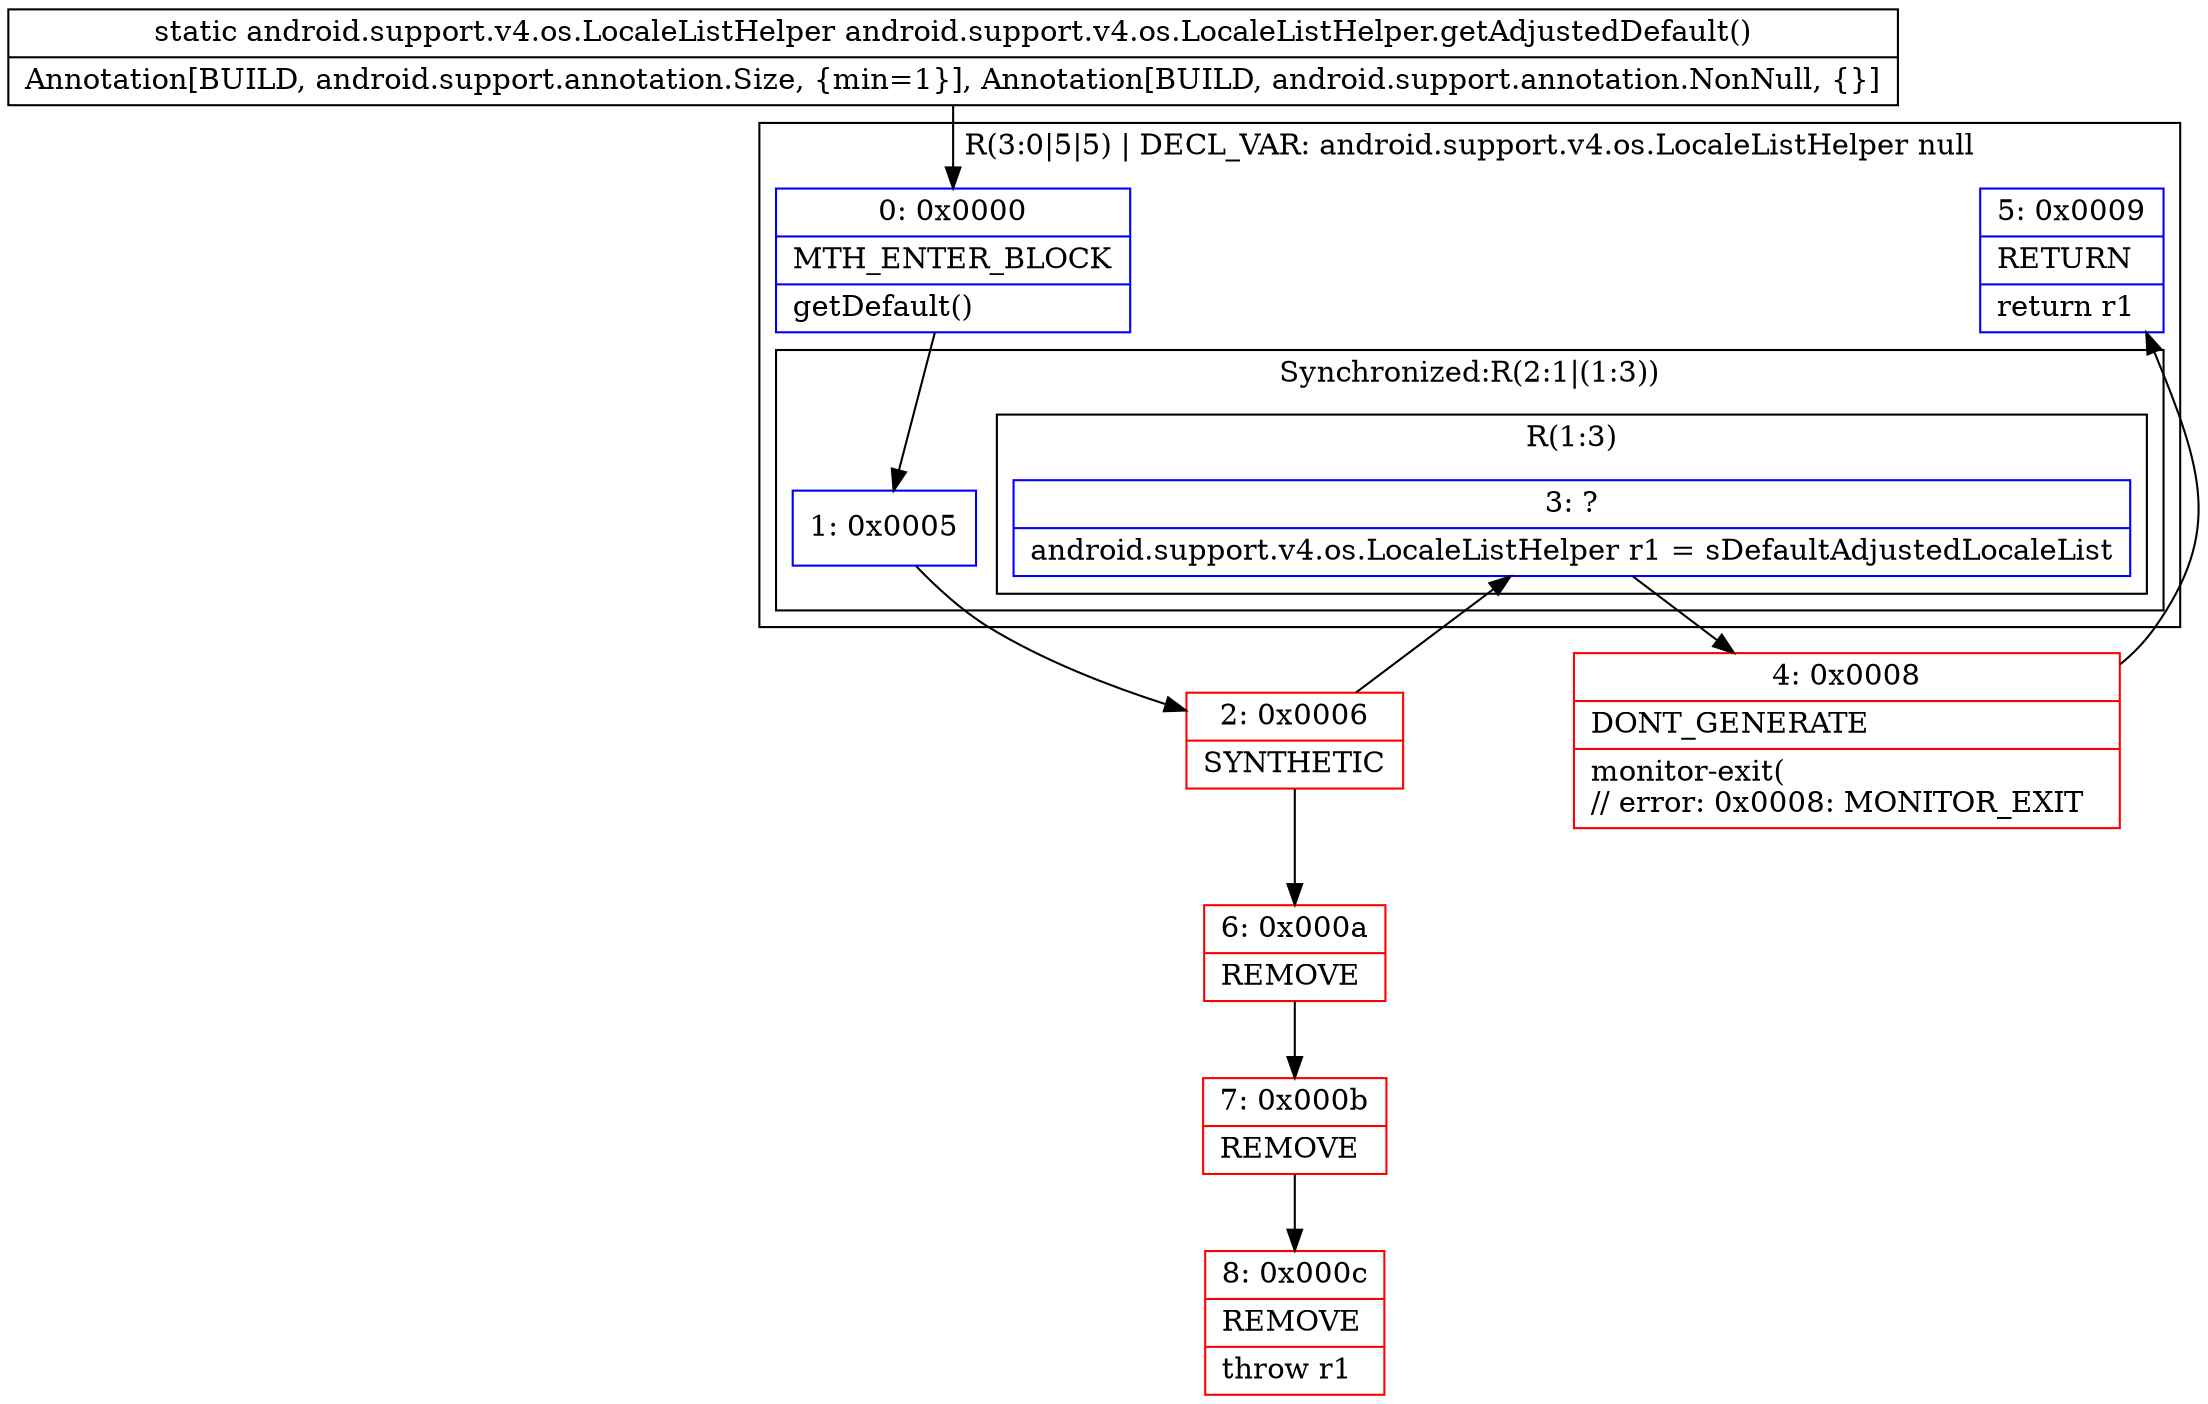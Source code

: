 digraph "CFG forandroid.support.v4.os.LocaleListHelper.getAdjustedDefault()Landroid\/support\/v4\/os\/LocaleListHelper;" {
subgraph cluster_Region_505500873 {
label = "R(3:0|5|5) | DECL_VAR: android.support.v4.os.LocaleListHelper null\l";
node [shape=record,color=blue];
Node_0 [shape=record,label="{0\:\ 0x0000|MTH_ENTER_BLOCK\l|getDefault()\l}"];
subgraph cluster_SynchronizedRegion_453284339 {
label = "Synchronized:R(2:1|(1:3))";
node [shape=record,color=blue];
Node_1 [shape=record,label="{1\:\ 0x0005}"];
subgraph cluster_Region_1202679612 {
label = "R(1:3)";
node [shape=record,color=blue];
Node_3 [shape=record,label="{3\:\ ?|android.support.v4.os.LocaleListHelper r1 = sDefaultAdjustedLocaleList\l}"];
}
}
Node_5 [shape=record,label="{5\:\ 0x0009|RETURN\l|return r1\l}"];
}
Node_2 [shape=record,color=red,label="{2\:\ 0x0006|SYNTHETIC\l}"];
Node_4 [shape=record,color=red,label="{4\:\ 0x0008|DONT_GENERATE\l|monitor\-exit(\l\/\/ error: 0x0008: MONITOR_EXIT  \l}"];
Node_6 [shape=record,color=red,label="{6\:\ 0x000a|REMOVE\l}"];
Node_7 [shape=record,color=red,label="{7\:\ 0x000b|REMOVE\l}"];
Node_8 [shape=record,color=red,label="{8\:\ 0x000c|REMOVE\l|throw r1\l}"];
MethodNode[shape=record,label="{static android.support.v4.os.LocaleListHelper android.support.v4.os.LocaleListHelper.getAdjustedDefault()  | Annotation[BUILD, android.support.annotation.Size, \{min=1\}], Annotation[BUILD, android.support.annotation.NonNull, \{\}]\l}"];
MethodNode -> Node_0;
Node_0 -> Node_1;
Node_1 -> Node_2;
Node_3 -> Node_4;
Node_2 -> Node_3;
Node_2 -> Node_6;
Node_4 -> Node_5;
Node_6 -> Node_7;
Node_7 -> Node_8;
}

